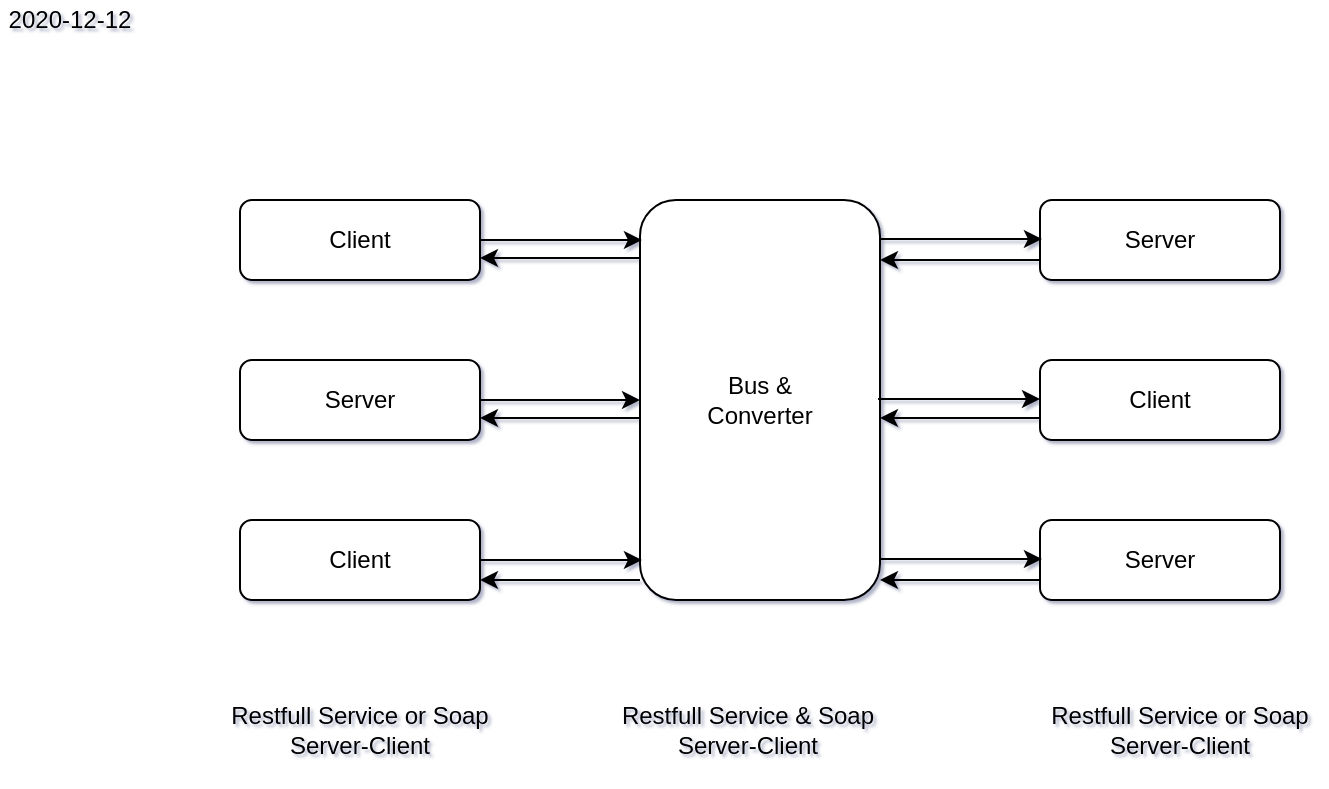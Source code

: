 <mxfile version="14.0.1" type="github">
  <diagram id="Oj4wW5O--RkEwdlGAukV" name="Page-1">
    <mxGraphModel dx="868" dy="482" grid="1" gridSize="10" guides="1" tooltips="1" connect="1" arrows="1" fold="1" page="1" pageScale="1" pageWidth="827" pageHeight="1169" math="0" shadow="1">
      <root>
        <mxCell id="0" />
        <mxCell id="1" parent="0" />
        <mxCell id="qmLOsi5TX3G-PDCiECq7-1" value="" style="rounded=1;whiteSpace=wrap;html=1;" vertex="1" parent="1">
          <mxGeometry x="360" y="120" width="120" height="200" as="geometry" />
        </mxCell>
        <mxCell id="qmLOsi5TX3G-PDCiECq7-12" style="edgeStyle=orthogonalEdgeStyle;rounded=0;orthogonalLoop=1;jettySize=auto;html=1;entryX=0.008;entryY=0.1;entryDx=0;entryDy=0;entryPerimeter=0;" edge="1" parent="1" source="qmLOsi5TX3G-PDCiECq7-2" target="qmLOsi5TX3G-PDCiECq7-1">
          <mxGeometry relative="1" as="geometry" />
        </mxCell>
        <mxCell id="qmLOsi5TX3G-PDCiECq7-2" value="" style="rounded=1;whiteSpace=wrap;html=1;" vertex="1" parent="1">
          <mxGeometry x="160" y="120" width="120" height="40" as="geometry" />
        </mxCell>
        <mxCell id="qmLOsi5TX3G-PDCiECq7-13" value="" style="edgeStyle=orthogonalEdgeStyle;rounded=0;orthogonalLoop=1;jettySize=auto;html=1;" edge="1" parent="1" source="qmLOsi5TX3G-PDCiECq7-3" target="qmLOsi5TX3G-PDCiECq7-1">
          <mxGeometry relative="1" as="geometry" />
        </mxCell>
        <mxCell id="qmLOsi5TX3G-PDCiECq7-3" value="" style="rounded=1;whiteSpace=wrap;html=1;" vertex="1" parent="1">
          <mxGeometry x="160" y="200" width="120" height="40" as="geometry" />
        </mxCell>
        <mxCell id="qmLOsi5TX3G-PDCiECq7-17" style="edgeStyle=orthogonalEdgeStyle;rounded=0;orthogonalLoop=1;jettySize=auto;html=1;entryX=0.008;entryY=0.9;entryDx=0;entryDy=0;entryPerimeter=0;" edge="1" parent="1" source="qmLOsi5TX3G-PDCiECq7-4" target="qmLOsi5TX3G-PDCiECq7-1">
          <mxGeometry relative="1" as="geometry" />
        </mxCell>
        <mxCell id="qmLOsi5TX3G-PDCiECq7-4" value="" style="rounded=1;whiteSpace=wrap;html=1;" vertex="1" parent="1">
          <mxGeometry x="160" y="280" width="120" height="40" as="geometry" />
        </mxCell>
        <mxCell id="qmLOsi5TX3G-PDCiECq7-6" value="" style="rounded=1;whiteSpace=wrap;html=1;" vertex="1" parent="1">
          <mxGeometry x="560" y="120" width="120" height="40" as="geometry" />
        </mxCell>
        <mxCell id="qmLOsi5TX3G-PDCiECq7-7" value="" style="rounded=1;whiteSpace=wrap;html=1;" vertex="1" parent="1">
          <mxGeometry x="560" y="200" width="120" height="40" as="geometry" />
        </mxCell>
        <mxCell id="qmLOsi5TX3G-PDCiECq7-8" value="" style="rounded=1;whiteSpace=wrap;html=1;" vertex="1" parent="1">
          <mxGeometry x="560" y="280" width="120" height="40" as="geometry" />
        </mxCell>
        <mxCell id="qmLOsi5TX3G-PDCiECq7-18" value="Client" style="text;html=1;strokeColor=none;fillColor=none;align=center;verticalAlign=middle;whiteSpace=wrap;rounded=0;" vertex="1" parent="1">
          <mxGeometry x="200" y="130" width="40" height="20" as="geometry" />
        </mxCell>
        <mxCell id="qmLOsi5TX3G-PDCiECq7-19" value="Server" style="text;html=1;strokeColor=none;fillColor=none;align=center;verticalAlign=middle;whiteSpace=wrap;rounded=0;" vertex="1" parent="1">
          <mxGeometry x="200" y="210" width="40" height="20" as="geometry" />
        </mxCell>
        <mxCell id="qmLOsi5TX3G-PDCiECq7-20" value="Client" style="text;html=1;strokeColor=none;fillColor=none;align=center;verticalAlign=middle;whiteSpace=wrap;rounded=0;" vertex="1" parent="1">
          <mxGeometry x="200" y="290" width="40" height="20" as="geometry" />
        </mxCell>
        <mxCell id="qmLOsi5TX3G-PDCiECq7-21" value="Server" style="text;html=1;strokeColor=none;fillColor=none;align=center;verticalAlign=middle;whiteSpace=wrap;rounded=0;" vertex="1" parent="1">
          <mxGeometry x="600" y="130" width="40" height="20" as="geometry" />
        </mxCell>
        <mxCell id="qmLOsi5TX3G-PDCiECq7-22" value="Client" style="text;html=1;strokeColor=none;fillColor=none;align=center;verticalAlign=middle;whiteSpace=wrap;rounded=0;" vertex="1" parent="1">
          <mxGeometry x="600" y="210" width="40" height="20" as="geometry" />
        </mxCell>
        <mxCell id="qmLOsi5TX3G-PDCiECq7-23" value="Server" style="text;html=1;strokeColor=none;fillColor=none;align=center;verticalAlign=middle;whiteSpace=wrap;rounded=0;" vertex="1" parent="1">
          <mxGeometry x="600" y="290" width="40" height="20" as="geometry" />
        </mxCell>
        <mxCell id="qmLOsi5TX3G-PDCiECq7-24" style="edgeStyle=orthogonalEdgeStyle;rounded=0;orthogonalLoop=1;jettySize=auto;html=1;entryX=0.008;entryY=0.1;entryDx=0;entryDy=0;entryPerimeter=0;" edge="1" parent="1">
          <mxGeometry relative="1" as="geometry">
            <mxPoint x="480" y="139.5" as="sourcePoint" />
            <mxPoint x="560.96" y="139.5" as="targetPoint" />
          </mxGeometry>
        </mxCell>
        <mxCell id="qmLOsi5TX3G-PDCiECq7-25" style="edgeStyle=orthogonalEdgeStyle;rounded=0;orthogonalLoop=1;jettySize=auto;html=1;entryX=0.008;entryY=0.1;entryDx=0;entryDy=0;entryPerimeter=0;" edge="1" parent="1">
          <mxGeometry relative="1" as="geometry">
            <mxPoint x="479.04" y="219.5" as="sourcePoint" />
            <mxPoint x="560" y="219.5" as="targetPoint" />
          </mxGeometry>
        </mxCell>
        <mxCell id="qmLOsi5TX3G-PDCiECq7-26" style="edgeStyle=orthogonalEdgeStyle;rounded=0;orthogonalLoop=1;jettySize=auto;html=1;entryX=0.008;entryY=0.1;entryDx=0;entryDy=0;entryPerimeter=0;" edge="1" parent="1">
          <mxGeometry relative="1" as="geometry">
            <mxPoint x="480.0" y="299.5" as="sourcePoint" />
            <mxPoint x="560.96" y="299.5" as="targetPoint" />
          </mxGeometry>
        </mxCell>
        <mxCell id="qmLOsi5TX3G-PDCiECq7-27" value="Bus &amp;amp; Converter" style="text;html=1;strokeColor=none;fillColor=none;align=center;verticalAlign=middle;whiteSpace=wrap;rounded=0;" vertex="1" parent="1">
          <mxGeometry x="400" y="210" width="40" height="20" as="geometry" />
        </mxCell>
        <mxCell id="qmLOsi5TX3G-PDCiECq7-32" value="2020-12-12" style="text;html=1;strokeColor=none;fillColor=none;align=center;verticalAlign=middle;whiteSpace=wrap;rounded=0;" vertex="1" parent="1">
          <mxGeometry x="40" y="20" width="70" height="20" as="geometry" />
        </mxCell>
        <mxCell id="qmLOsi5TX3G-PDCiECq7-33" value="Restfull Service &amp;amp; Soap Server-Client" style="text;html=1;strokeColor=none;fillColor=none;align=center;verticalAlign=middle;whiteSpace=wrap;rounded=0;" vertex="1" parent="1">
          <mxGeometry x="344" y="360" width="140" height="50" as="geometry" />
        </mxCell>
        <mxCell id="qmLOsi5TX3G-PDCiECq7-34" value="Restfull Service or Soap Server-Client" style="text;html=1;strokeColor=none;fillColor=none;align=center;verticalAlign=middle;whiteSpace=wrap;rounded=0;" vertex="1" parent="1">
          <mxGeometry x="150" y="360" width="140" height="50" as="geometry" />
        </mxCell>
        <mxCell id="qmLOsi5TX3G-PDCiECq7-35" value="Restfull Service or Soap Server-Client" style="text;html=1;strokeColor=none;fillColor=none;align=center;verticalAlign=middle;whiteSpace=wrap;rounded=0;" vertex="1" parent="1">
          <mxGeometry x="560" y="360" width="140" height="50" as="geometry" />
        </mxCell>
        <mxCell id="qmLOsi5TX3G-PDCiECq7-36" value="" style="endArrow=classic;html=1;" edge="1" parent="1">
          <mxGeometry width="50" height="50" relative="1" as="geometry">
            <mxPoint x="560" y="150" as="sourcePoint" />
            <mxPoint x="480" y="150" as="targetPoint" />
          </mxGeometry>
        </mxCell>
        <mxCell id="qmLOsi5TX3G-PDCiECq7-38" value="" style="endArrow=classic;html=1;" edge="1" parent="1">
          <mxGeometry width="50" height="50" relative="1" as="geometry">
            <mxPoint x="560" y="229" as="sourcePoint" />
            <mxPoint x="480" y="229" as="targetPoint" />
          </mxGeometry>
        </mxCell>
        <mxCell id="qmLOsi5TX3G-PDCiECq7-39" value="" style="endArrow=classic;html=1;" edge="1" parent="1">
          <mxGeometry width="50" height="50" relative="1" as="geometry">
            <mxPoint x="560" y="310" as="sourcePoint" />
            <mxPoint x="480" y="310" as="targetPoint" />
          </mxGeometry>
        </mxCell>
        <mxCell id="qmLOsi5TX3G-PDCiECq7-40" value="" style="endArrow=classic;html=1;" edge="1" parent="1">
          <mxGeometry width="50" height="50" relative="1" as="geometry">
            <mxPoint x="360" y="310" as="sourcePoint" />
            <mxPoint x="280" y="310" as="targetPoint" />
          </mxGeometry>
        </mxCell>
        <mxCell id="qmLOsi5TX3G-PDCiECq7-41" value="" style="endArrow=classic;html=1;" edge="1" parent="1">
          <mxGeometry width="50" height="50" relative="1" as="geometry">
            <mxPoint x="360" y="229" as="sourcePoint" />
            <mxPoint x="280" y="229" as="targetPoint" />
          </mxGeometry>
        </mxCell>
        <mxCell id="qmLOsi5TX3G-PDCiECq7-42" value="" style="endArrow=classic;html=1;" edge="1" parent="1">
          <mxGeometry width="50" height="50" relative="1" as="geometry">
            <mxPoint x="360" y="149" as="sourcePoint" />
            <mxPoint x="280" y="149" as="targetPoint" />
          </mxGeometry>
        </mxCell>
      </root>
    </mxGraphModel>
  </diagram>
</mxfile>
